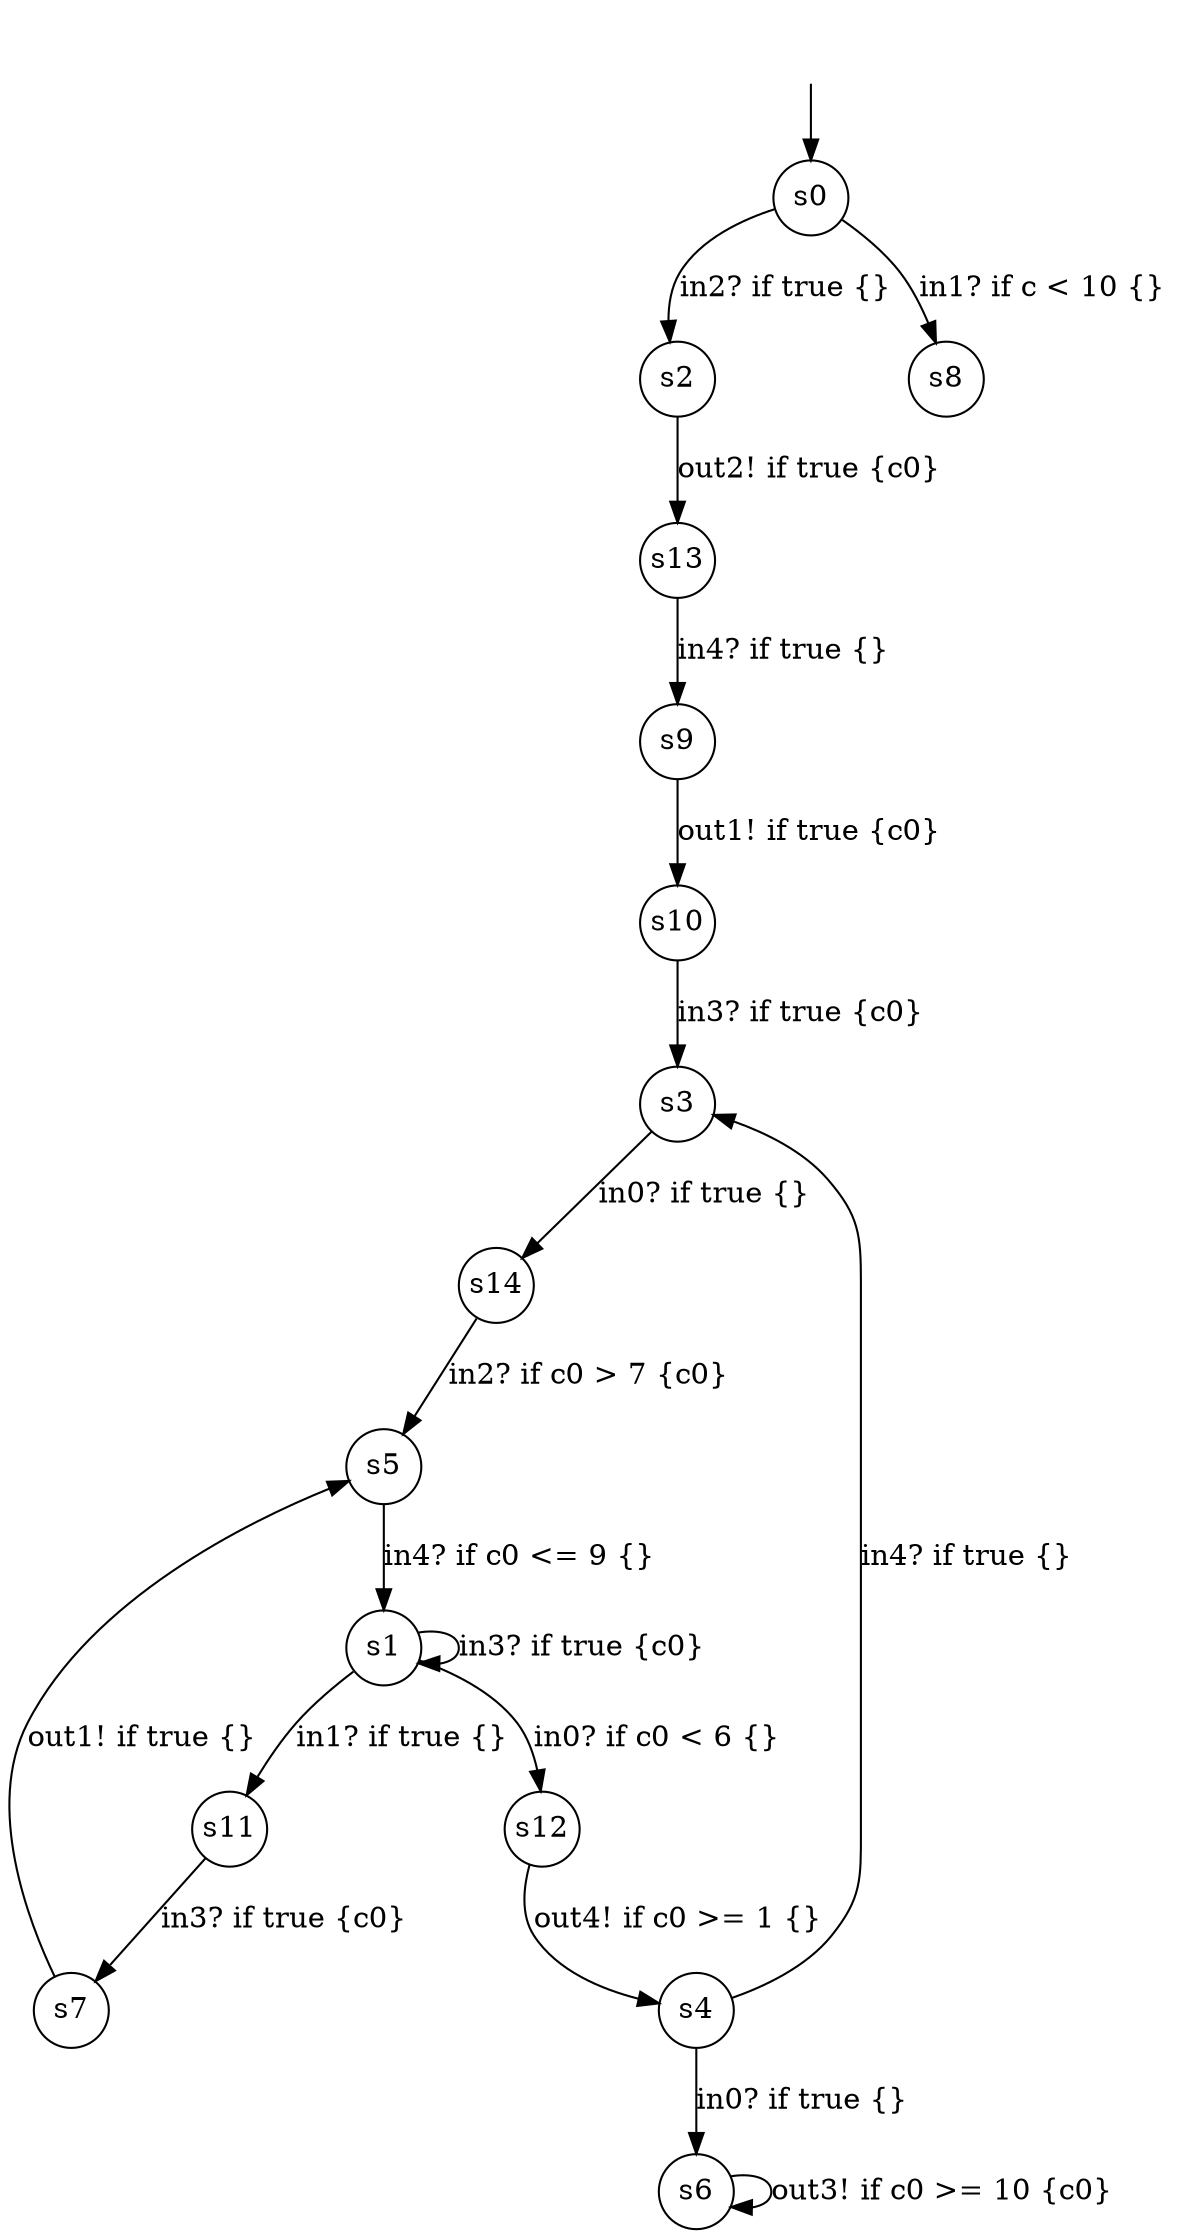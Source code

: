 digraph g {
__start0 [label="" shape="none"];
s0 [shape="circle" margin=0 label="s0"];
s1 [shape="circle" margin=0 label="s1"];
s2 [shape="circle" margin=0 label="s2"];
s3 [shape="circle" margin=0 label="s3"];
s4 [shape="circle" margin=0 label="s4"];
s5 [shape="circle" margin=0 label="s5"];
s6 [shape="circle" margin=0 label="s6"];
s7 [shape="circle" margin=0 label="s7"];
s8 [shape="circle" margin=0 label="s8"];
s9 [shape="circle" margin=0 label="s9"];
s10 [shape="circle" margin=0 label="s10"];
s11 [shape="circle" margin=0 label="s11"];
s12 [shape="circle" margin=0 label="s12"];
s13 [shape="circle" margin=0 label="s13"];
s14 [shape="circle" margin=0 label="s14"];
s0 -> s2 [label="in2? if true {} "];
s0 -> s8 [label="in1? if c < 10 {} "];
s1 -> s1 [label="in3? if true {c0} "];
s1 -> s11 [label="in1? if true {} "];
s1 -> s12 [label="in0? if c0 < 6 {} "];
s2 -> s13 [label="out2! if true {c0} "];
s3 -> s14 [label="in0? if true {} "];
s4 -> s3 [label="in4? if true {} "];
s4 -> s6 [label="in0? if true {} "];
s5 -> s1 [label="in4? if c0 <= 9 {} "];
s6 -> s6 [label="out3! if c0 >= 10 {c0} "];
s7 -> s5 [label="out1! if true {} "];
s9 -> s10 [label="out1! if true {c0} "];
s10 -> s3 [label="in3? if true {c0} "];
s11 -> s7 [label="in3? if true {c0} "];
s12 -> s4 [label="out4! if c0 >= 1 {} "];
s13 -> s9 [label="in4? if true {} "];
s14 -> s5 [label="in2? if c0 > 7 {c0} "];
__start0 -> s0;
}

